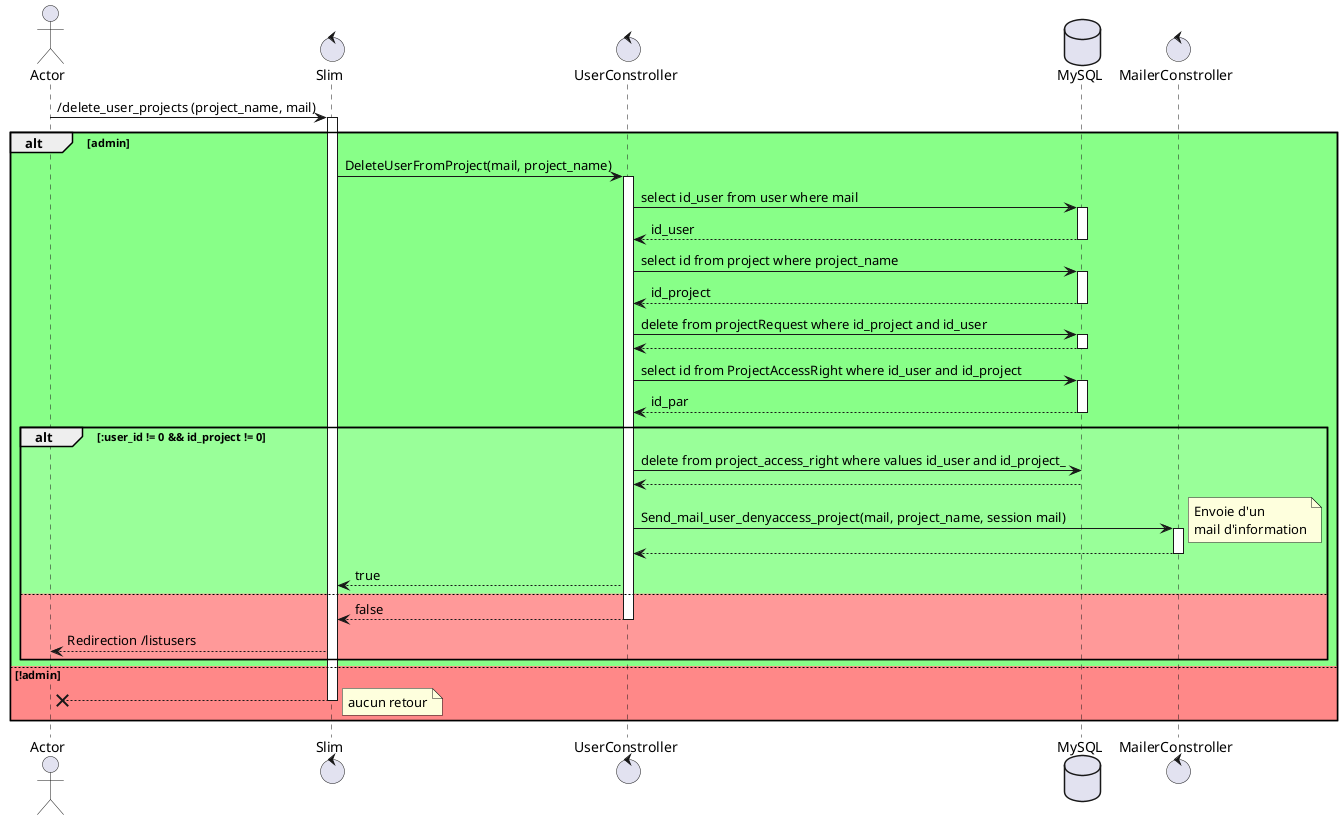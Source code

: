 @startuml POST
actor Actor as a
control Slim as s
control UserConstroller as uc
database MySQL as db
control MailerConstroller as mc

a -> s :/delete_user_projects (project_name, mail)
activate s
alt #88ff88 admin
s -> uc :DeleteUserFromProject(mail, project_name)
activate uc

uc -> db :select id_user from user where mail
activate db
uc <-- db :id_user
deactivate db

uc -> db :select id from project where project_name
activate db
uc <-- db :id_project
deactivate db

uc -> db :delete from projectRequest where id_project and id_user
activate db
uc <-- db
deactivate db

uc -> db :select id from ProjectAccessRight where id_user and id_project
activate db
uc <-- db :id_par
deactivate db

alt #99ff99 :user_id != 0 && id_project != 0
uc -> db :delete from project_access_right where values id_user and id_project_
db --> uc

uc -> mc :Send_mail_user_denyaccess_project(mail, project_name, session mail)
activate mc
note right
Envoie d'un
mail d'information
end note
uc <-- mc
deactivate mc

s <-- uc :true

else #ff9999
s <-- uc :false
deactivate uc

a <-- s:Redirection /listusers
end
else #ff8888 !admin
s -->x a
note right
aucun retour
end note
deactivate s
end

@enduml